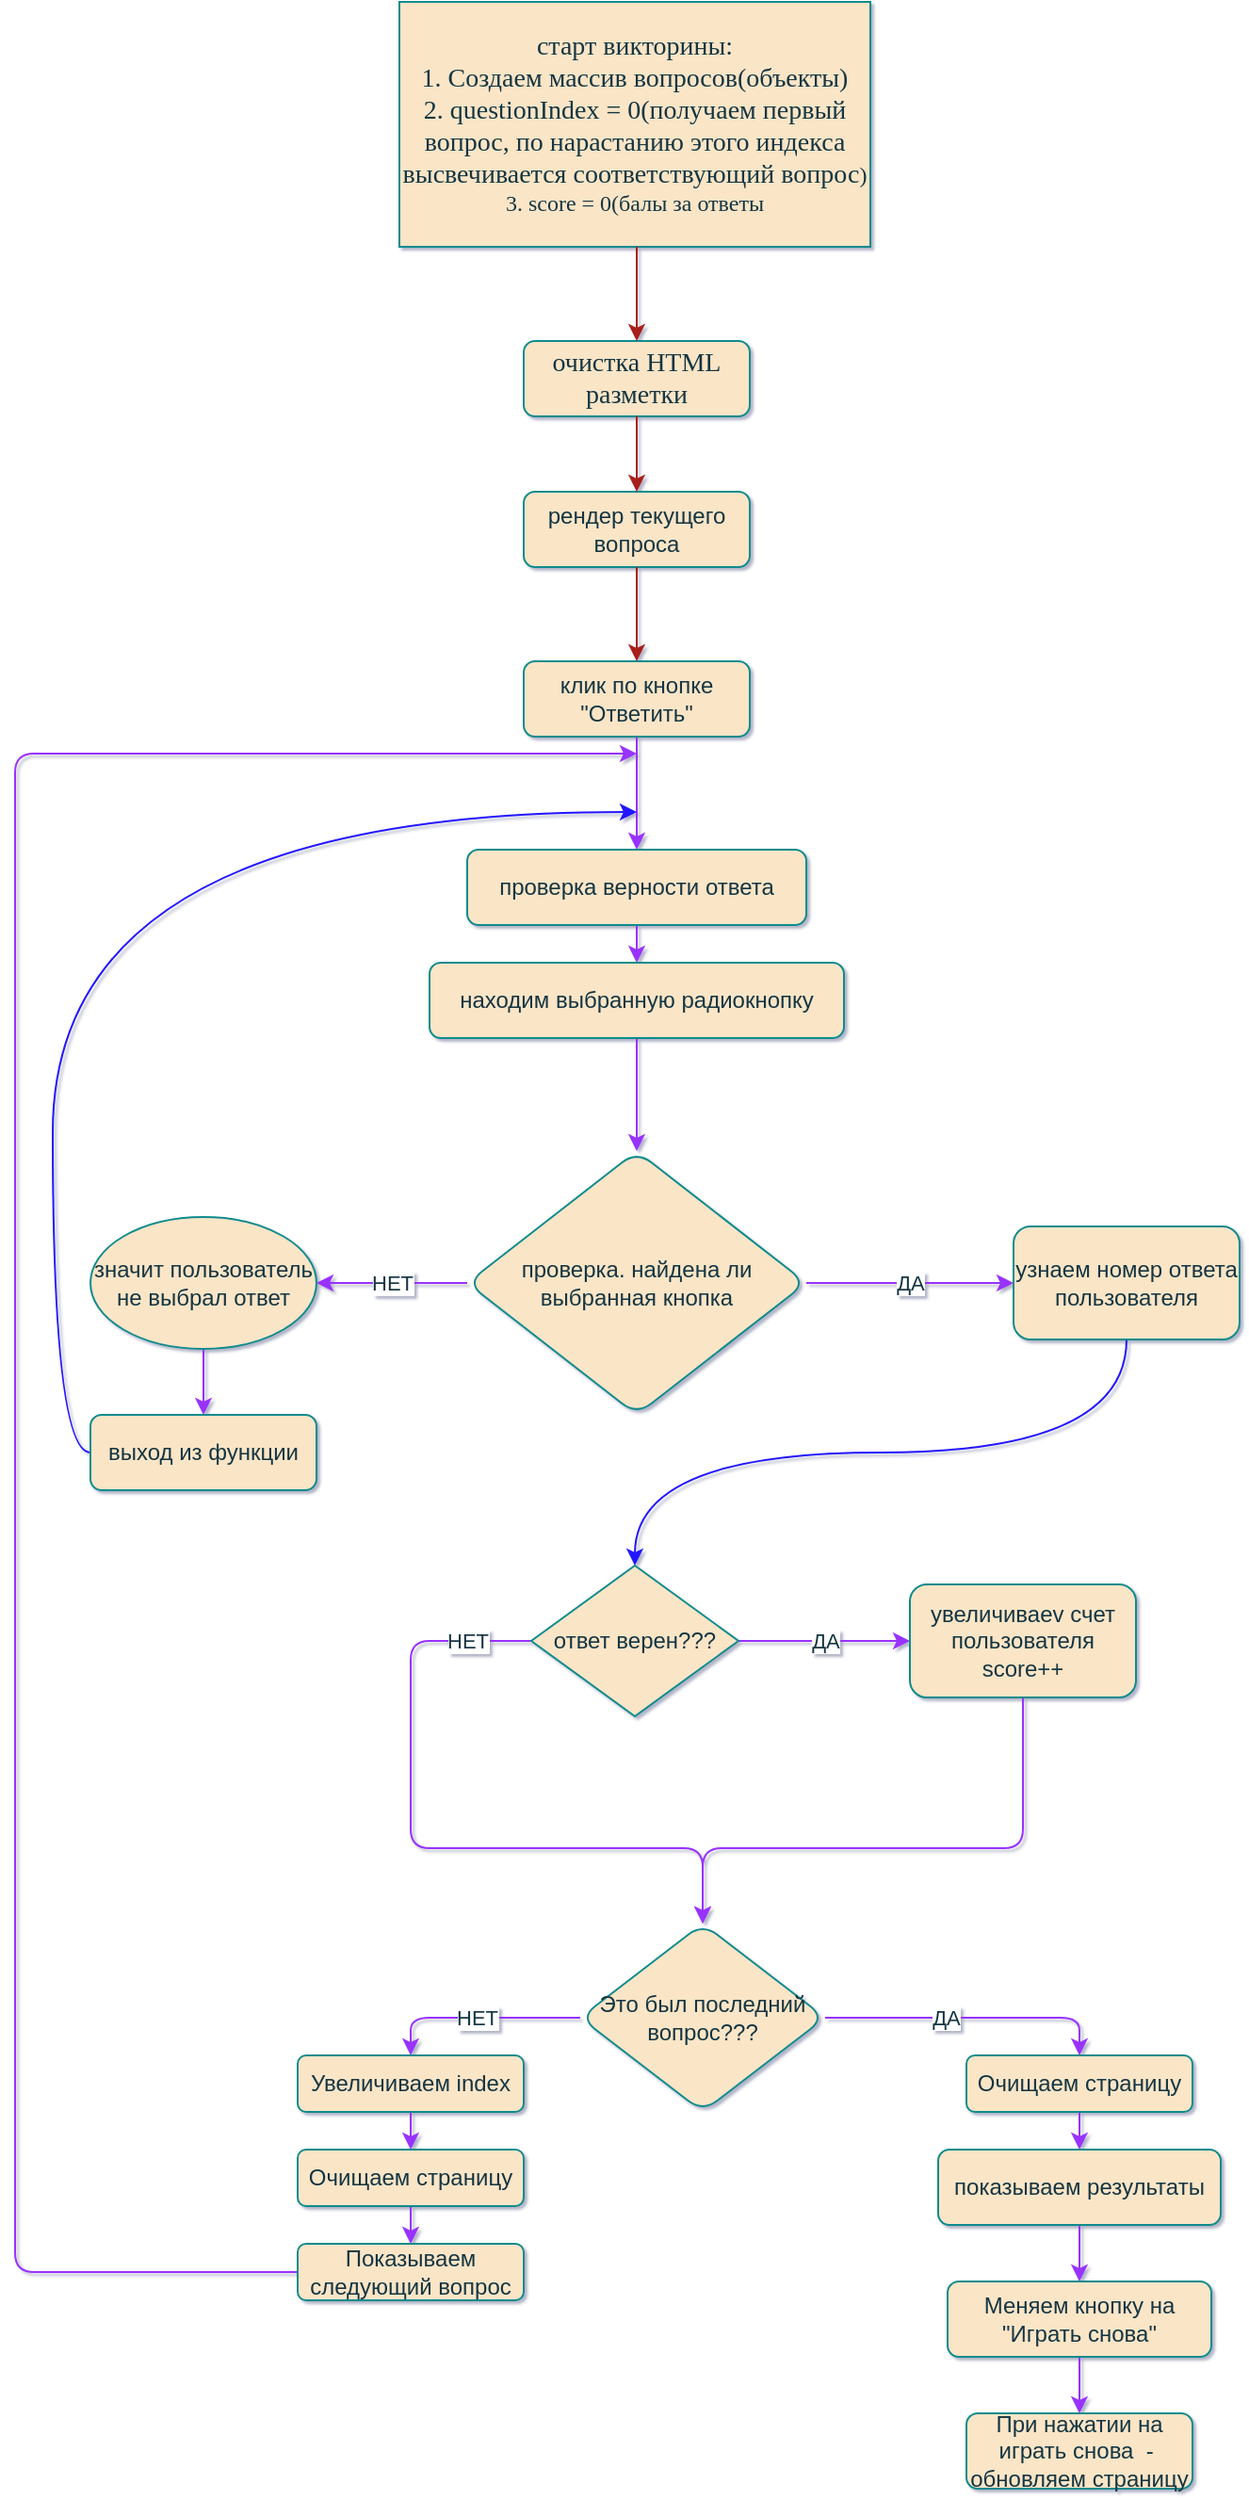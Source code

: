 <mxfile version="13.9.9" type="device"><diagram id="NkgyuCVpZb5zcAV4tDYR" name="Page-1"><mxGraphModel dx="1278" dy="948" grid="1" gridSize="10" guides="1" tooltips="1" connect="1" arrows="1" fold="1" page="1" pageScale="1" pageWidth="1169" pageHeight="827" background="none" math="0" shadow="1"><root><mxCell id="0"/><mxCell id="1" parent="0"/><mxCell id="mpAaqC-H08JTzH2dCWCt-1" value="&lt;font face=&quot;Georgia&quot;&gt;&lt;font style=&quot;font-size: 14px&quot;&gt;старт викторины:&lt;br&gt;1. Создаем массив вопросов(объекты)&lt;br&gt;2. questionIndex = 0(получаем первый вопрос, по нарастанию этого индекса высвечивается соответствующий вопрос&lt;/font&gt;)&lt;br&gt;3. score = 0(балы за ответы&lt;br&gt;&lt;/font&gt;" style="rounded=0;whiteSpace=wrap;html=1;fillColor=#FAE5C7;strokeColor=#0F8B8D;fontColor=#143642;" parent="1" vertex="1"><mxGeometry x="234" y="10" width="250" height="130" as="geometry"/></mxCell><mxCell id="mpAaqC-H08JTzH2dCWCt-27" value="очистка HTML разметки" style="rounded=1;whiteSpace=wrap;html=1;fontFamily=Georgia;fontSize=14;fillColor=#FAE5C7;strokeColor=#0F8B8D;fontColor=#143642;" parent="1" vertex="1"><mxGeometry x="300" y="190" width="120" height="40" as="geometry"/></mxCell><mxCell id="mpAaqC-H08JTzH2dCWCt-28" value="" style="endArrow=classic;html=1;rounded=1;sketch=0;fontColor=#143642;strokeColor=#A8201A;fillColor=#FAE5C7;curved=0;entryX=0.5;entryY=0;entryDx=0;entryDy=0;" parent="1" target="mpAaqC-H08JTzH2dCWCt-27" edge="1"><mxGeometry width="50" height="50" relative="1" as="geometry"><mxPoint x="360" y="140" as="sourcePoint"/><mxPoint x="440" y="180" as="targetPoint"/></mxGeometry></mxCell><mxCell id="mpAaqC-H08JTzH2dCWCt-29" value="рендер текущего вопроса" style="rounded=1;whiteSpace=wrap;html=1;sketch=0;fontColor=#143642;strokeColor=#0F8B8D;fillColor=#FAE5C7;" parent="1" vertex="1"><mxGeometry x="300" y="270" width="120" height="40" as="geometry"/></mxCell><mxCell id="mpAaqC-H08JTzH2dCWCt-30" value="" style="endArrow=classic;html=1;rounded=1;sketch=0;fontColor=#143642;strokeColor=#A8201A;fillColor=#FAE5C7;curved=0;exitX=0.5;exitY=1;exitDx=0;exitDy=0;entryX=0.5;entryY=0;entryDx=0;entryDy=0;" parent="1" source="mpAaqC-H08JTzH2dCWCt-27" target="mpAaqC-H08JTzH2dCWCt-29" edge="1"><mxGeometry width="50" height="50" relative="1" as="geometry"><mxPoint x="390" y="420" as="sourcePoint"/><mxPoint x="440" y="370" as="targetPoint"/></mxGeometry></mxCell><mxCell id="mpAaqC-H08JTzH2dCWCt-34" style="edgeStyle=orthogonalEdgeStyle;curved=0;rounded=1;sketch=0;orthogonalLoop=1;jettySize=auto;html=1;fontColor=#143642;strokeColor=#9933FF;fillColor=#FAE5C7;" parent="1" source="mpAaqC-H08JTzH2dCWCt-31" target="mpAaqC-H08JTzH2dCWCt-35" edge="1"><mxGeometry relative="1" as="geometry"><mxPoint x="360" y="440" as="targetPoint"/></mxGeometry></mxCell><mxCell id="mpAaqC-H08JTzH2dCWCt-31" value="клик по кнопке &quot;Ответить&quot;" style="rounded=1;whiteSpace=wrap;html=1;sketch=0;fontColor=#143642;strokeColor=#0F8B8D;fillColor=#FAE5C7;" parent="1" vertex="1"><mxGeometry x="300" y="360" width="120" height="40" as="geometry"/></mxCell><mxCell id="mpAaqC-H08JTzH2dCWCt-32" value="" style="endArrow=classic;html=1;rounded=1;sketch=0;fontColor=#143642;strokeColor=#A8201A;fillColor=#FAE5C7;curved=0;exitX=0.5;exitY=1;exitDx=0;exitDy=0;entryX=0.5;entryY=0;entryDx=0;entryDy=0;" parent="1" source="mpAaqC-H08JTzH2dCWCt-29" target="mpAaqC-H08JTzH2dCWCt-31" edge="1"><mxGeometry width="50" height="50" relative="1" as="geometry"><mxPoint x="390" y="410" as="sourcePoint"/><mxPoint x="440" y="360" as="targetPoint"/></mxGeometry></mxCell><mxCell id="mpAaqC-H08JTzH2dCWCt-38" value="" style="edgeStyle=orthogonalEdgeStyle;curved=0;rounded=1;sketch=0;orthogonalLoop=1;jettySize=auto;html=1;fontColor=#143642;strokeColor=#9933FF;fillColor=#FAE5C7;" parent="1" source="mpAaqC-H08JTzH2dCWCt-35" target="mpAaqC-H08JTzH2dCWCt-37" edge="1"><mxGeometry relative="1" as="geometry"/></mxCell><mxCell id="mpAaqC-H08JTzH2dCWCt-35" value="проверка верности ответа" style="rounded=1;whiteSpace=wrap;html=1;sketch=0;fontColor=#143642;strokeColor=#0F8B8D;fillColor=#FAE5C7;" parent="1" vertex="1"><mxGeometry x="270" y="460" width="180" height="40" as="geometry"/></mxCell><mxCell id="mpAaqC-H08JTzH2dCWCt-43" value="" style="edgeStyle=orthogonalEdgeStyle;curved=0;rounded=1;sketch=0;orthogonalLoop=1;jettySize=auto;html=1;fontColor=#143642;strokeColor=#9933FF;fillColor=#FAE5C7;" parent="1" source="mpAaqC-H08JTzH2dCWCt-37" target="mpAaqC-H08JTzH2dCWCt-42" edge="1"><mxGeometry relative="1" as="geometry"/></mxCell><mxCell id="mpAaqC-H08JTzH2dCWCt-37" value="находим выбранную радиокнопку" style="whiteSpace=wrap;html=1;fillColor=#FAE5C7;strokeColor=#0F8B8D;fontColor=#143642;rounded=1;sketch=0;direction=east;" parent="1" vertex="1"><mxGeometry x="250" y="520" width="220" height="40" as="geometry"/></mxCell><mxCell id="mpAaqC-H08JTzH2dCWCt-63" value="ДА" style="edgeStyle=orthogonalEdgeStyle;curved=0;rounded=1;sketch=0;orthogonalLoop=1;jettySize=auto;html=1;entryX=0;entryY=0.5;entryDx=0;entryDy=0;fontColor=#143642;strokeColor=#9933FF;fillColor=#FAE5C7;" parent="1" source="mpAaqC-H08JTzH2dCWCt-42" target="mpAaqC-H08JTzH2dCWCt-61" edge="1"><mxGeometry relative="1" as="geometry"/></mxCell><mxCell id="mpAaqC-H08JTzH2dCWCt-65" value="НЕТ" style="edgeStyle=orthogonalEdgeStyle;curved=0;rounded=1;sketch=0;orthogonalLoop=1;jettySize=auto;html=1;entryX=1;entryY=0.5;entryDx=0;entryDy=0;fontColor=#143642;strokeColor=#9933FF;fillColor=#FAE5C7;" parent="1" source="mpAaqC-H08JTzH2dCWCt-42" target="mpAaqC-H08JTzH2dCWCt-54" edge="1"><mxGeometry relative="1" as="geometry"/></mxCell><mxCell id="mpAaqC-H08JTzH2dCWCt-42" value="проверка. найдена ли выбранная кнопка" style="rhombus;whiteSpace=wrap;html=1;fillColor=#FAE5C7;strokeColor=#0F8B8D;fontColor=#143642;rounded=1;sketch=0;" parent="1" vertex="1"><mxGeometry x="270" y="620" width="180" height="140" as="geometry"/></mxCell><mxCell id="mpAaqC-H08JTzH2dCWCt-67" value="" style="edgeStyle=orthogonalEdgeStyle;curved=0;rounded=1;sketch=0;orthogonalLoop=1;jettySize=auto;html=1;fontColor=#143642;strokeColor=#9933FF;fillColor=#FAE5C7;" parent="1" source="mpAaqC-H08JTzH2dCWCt-54" target="mpAaqC-H08JTzH2dCWCt-66" edge="1"><mxGeometry relative="1" as="geometry"/></mxCell><mxCell id="mpAaqC-H08JTzH2dCWCt-54" value="значит пользователь не выбрал ответ" style="ellipse;whiteSpace=wrap;html=1;fillColor=#FAE5C7;strokeColor=#0F8B8D;fontColor=#143642;rounded=1;sketch=0;" parent="1" vertex="1"><mxGeometry x="70" y="655" width="120" height="70" as="geometry"/></mxCell><mxCell id="5ZVUexD-tVwhfUVaqx5A-7" style="edgeStyle=orthogonalEdgeStyle;curved=1;rounded=0;orthogonalLoop=1;jettySize=auto;html=1;exitX=0.5;exitY=1;exitDx=0;exitDy=0;entryX=0.5;entryY=0;entryDx=0;entryDy=0;strokeColor=#2414FF;" edge="1" parent="1" source="mpAaqC-H08JTzH2dCWCt-61" target="mpAaqC-H08JTzH2dCWCt-80"><mxGeometry relative="1" as="geometry"/></mxCell><mxCell id="mpAaqC-H08JTzH2dCWCt-61" value="узнаем номер ответа пользователя" style="whiteSpace=wrap;html=1;fillColor=#FAE5C7;strokeColor=#0F8B8D;fontColor=#143642;rounded=1;sketch=0;" parent="1" vertex="1"><mxGeometry x="560" y="660" width="120" height="60" as="geometry"/></mxCell><mxCell id="5ZVUexD-tVwhfUVaqx5A-6" style="edgeStyle=orthogonalEdgeStyle;curved=1;rounded=0;orthogonalLoop=1;jettySize=auto;html=1;exitX=0;exitY=0.5;exitDx=0;exitDy=0;strokeColor=#2414FF;" edge="1" parent="1" source="mpAaqC-H08JTzH2dCWCt-66"><mxGeometry relative="1" as="geometry"><mxPoint x="360" y="440" as="targetPoint"/><Array as="points"><mxPoint x="50" y="780"/><mxPoint x="50" y="440"/><mxPoint x="360" y="440"/></Array></mxGeometry></mxCell><mxCell id="mpAaqC-H08JTzH2dCWCt-66" value="выход из функции" style="whiteSpace=wrap;html=1;fillColor=#FAE5C7;strokeColor=#0F8B8D;fontColor=#143642;rounded=1;sketch=0;" parent="1" vertex="1"><mxGeometry x="70" y="760" width="120" height="40" as="geometry"/></mxCell><mxCell id="mpAaqC-H08JTzH2dCWCt-79" value="ДА" style="edgeStyle=orthogonalEdgeStyle;curved=0;rounded=1;sketch=0;orthogonalLoop=1;jettySize=auto;html=1;fontColor=#143642;strokeColor=#9933FF;fillColor=#FAE5C7;exitX=1;exitY=0.5;exitDx=0;exitDy=0;" parent="1" source="mpAaqC-H08JTzH2dCWCt-80" target="mpAaqC-H08JTzH2dCWCt-78" edge="1"><mxGeometry relative="1" as="geometry"><mxPoint x="425" y="870" as="sourcePoint"/><Array as="points"><mxPoint x="420" y="880"/></Array></mxGeometry></mxCell><mxCell id="mpAaqC-H08JTzH2dCWCt-86" style="edgeStyle=orthogonalEdgeStyle;curved=0;rounded=1;sketch=0;orthogonalLoop=1;jettySize=auto;html=1;entryX=0.5;entryY=0;entryDx=0;entryDy=0;fontColor=#143642;strokeColor=#9933FF;fillColor=#FAE5C7;" parent="1" source="mpAaqC-H08JTzH2dCWCt-78" target="mpAaqC-H08JTzH2dCWCt-81" edge="1"><mxGeometry relative="1" as="geometry"><Array as="points"><mxPoint x="565" y="990"/><mxPoint x="395" y="990"/></Array></mxGeometry></mxCell><mxCell id="mpAaqC-H08JTzH2dCWCt-78" value="увеличиваеv счет пользователя score++" style="whiteSpace=wrap;html=1;fillColor=#FAE5C7;strokeColor=#0F8B8D;fontColor=#143642;rounded=1;sketch=0;" parent="1" vertex="1"><mxGeometry x="505" y="850" width="120" height="60" as="geometry"/></mxCell><mxCell id="mpAaqC-H08JTzH2dCWCt-85" value="НЕТ" style="edgeStyle=orthogonalEdgeStyle;curved=0;rounded=1;sketch=0;orthogonalLoop=1;jettySize=auto;html=1;entryX=0.5;entryY=0;entryDx=0;entryDy=0;fontColor=#143642;strokeColor=#9933FF;fillColor=#FAE5C7;exitX=0;exitY=0.5;exitDx=0;exitDy=0;" parent="1" source="mpAaqC-H08JTzH2dCWCt-80" target="mpAaqC-H08JTzH2dCWCt-81" edge="1"><mxGeometry x="-0.816" relative="1" as="geometry"><Array as="points"><mxPoint x="240" y="880"/><mxPoint x="240" y="990"/><mxPoint x="395" y="990"/></Array><mxPoint as="offset"/></mxGeometry></mxCell><mxCell id="mpAaqC-H08JTzH2dCWCt-80" value="&lt;span&gt;ответ верен???&lt;/span&gt;" style="rhombus;whiteSpace=wrap;html=1;rounded=0;sketch=0;fontColor=#143642;strokeColor=#0F8B8D;fillColor=#FAE5C7;" parent="1" vertex="1"><mxGeometry x="304" y="840" width="110" height="80" as="geometry"/></mxCell><mxCell id="mpAaqC-H08JTzH2dCWCt-89" value="ДА" style="edgeStyle=orthogonalEdgeStyle;curved=0;rounded=1;sketch=0;orthogonalLoop=1;jettySize=auto;html=1;fontColor=#143642;strokeColor=#9933FF;fillColor=#FAE5C7;entryX=0.5;entryY=0;entryDx=0;entryDy=0;" parent="1" source="mpAaqC-H08JTzH2dCWCt-81" target="mpAaqC-H08JTzH2dCWCt-88" edge="1"><mxGeometry x="-0.176" relative="1" as="geometry"><mxPoint as="offset"/></mxGeometry></mxCell><mxCell id="mpAaqC-H08JTzH2dCWCt-95" value="НЕТ" style="edgeStyle=orthogonalEdgeStyle;curved=0;rounded=1;sketch=0;orthogonalLoop=1;jettySize=auto;html=1;entryX=0.5;entryY=0;entryDx=0;entryDy=0;fontColor=#143642;strokeColor=#9933FF;fillColor=#FAE5C7;" parent="1" source="mpAaqC-H08JTzH2dCWCt-81" target="mpAaqC-H08JTzH2dCWCt-93" edge="1"><mxGeometry relative="1" as="geometry"/></mxCell><mxCell id="mpAaqC-H08JTzH2dCWCt-81" value="Это был последний вопрос???" style="rhombus;whiteSpace=wrap;html=1;fillColor=#FAE5C7;strokeColor=#0F8B8D;fontColor=#143642;rounded=1;sketch=0;" parent="1" vertex="1"><mxGeometry x="330" y="1030" width="130" height="100" as="geometry"/></mxCell><mxCell id="mpAaqC-H08JTzH2dCWCt-91" value="" style="edgeStyle=orthogonalEdgeStyle;curved=0;rounded=1;sketch=0;orthogonalLoop=1;jettySize=auto;html=1;fontColor=#143642;strokeColor=#9933FF;fillColor=#FAE5C7;" parent="1" source="mpAaqC-H08JTzH2dCWCt-88" target="mpAaqC-H08JTzH2dCWCt-90" edge="1"><mxGeometry relative="1" as="geometry"/></mxCell><mxCell id="mpAaqC-H08JTzH2dCWCt-88" value="Очищаем страницу" style="whiteSpace=wrap;html=1;fillColor=#FAE5C7;strokeColor=#0F8B8D;fontColor=#143642;rounded=1;sketch=0;" parent="1" vertex="1"><mxGeometry x="535" y="1100" width="120" height="30" as="geometry"/></mxCell><mxCell id="mpAaqC-H08JTzH2dCWCt-102" value="" style="edgeStyle=orthogonalEdgeStyle;curved=0;rounded=1;sketch=0;orthogonalLoop=1;jettySize=auto;html=1;fontColor=#143642;strokeColor=#9933FF;fillColor=#FAE5C7;" parent="1" source="mpAaqC-H08JTzH2dCWCt-90" target="mpAaqC-H08JTzH2dCWCt-101" edge="1"><mxGeometry relative="1" as="geometry"/></mxCell><mxCell id="mpAaqC-H08JTzH2dCWCt-90" value="показываем результаты" style="whiteSpace=wrap;html=1;fillColor=#FAE5C7;strokeColor=#0F8B8D;fontColor=#143642;rounded=1;sketch=0;" parent="1" vertex="1"><mxGeometry x="520" y="1150" width="150" height="40" as="geometry"/></mxCell><mxCell id="mpAaqC-H08JTzH2dCWCt-98" value="" style="edgeStyle=orthogonalEdgeStyle;curved=0;rounded=1;sketch=0;orthogonalLoop=1;jettySize=auto;html=1;fontColor=#143642;strokeColor=#9933FF;fillColor=#FAE5C7;" parent="1" source="mpAaqC-H08JTzH2dCWCt-93" target="mpAaqC-H08JTzH2dCWCt-97" edge="1"><mxGeometry relative="1" as="geometry"/></mxCell><mxCell id="mpAaqC-H08JTzH2dCWCt-93" value="Увеличиваем index" style="whiteSpace=wrap;html=1;fillColor=#FAE5C7;strokeColor=#0F8B8D;fontColor=#143642;rounded=1;sketch=0;" parent="1" vertex="1"><mxGeometry x="180" y="1100" width="120" height="30" as="geometry"/></mxCell><mxCell id="mpAaqC-H08JTzH2dCWCt-96" style="edgeStyle=orthogonalEdgeStyle;curved=0;rounded=1;sketch=0;orthogonalLoop=1;jettySize=auto;html=1;exitX=0.5;exitY=1;exitDx=0;exitDy=0;fontColor=#143642;strokeColor=#9933FF;fillColor=#FAE5C7;" parent="1" source="mpAaqC-H08JTzH2dCWCt-93" target="mpAaqC-H08JTzH2dCWCt-93" edge="1"><mxGeometry relative="1" as="geometry"/></mxCell><mxCell id="mpAaqC-H08JTzH2dCWCt-100" value="" style="edgeStyle=orthogonalEdgeStyle;curved=0;rounded=1;sketch=0;orthogonalLoop=1;jettySize=auto;html=1;fontColor=#143642;strokeColor=#9933FF;fillColor=#FAE5C7;" parent="1" source="mpAaqC-H08JTzH2dCWCt-97" target="mpAaqC-H08JTzH2dCWCt-99" edge="1"><mxGeometry relative="1" as="geometry"/></mxCell><mxCell id="mpAaqC-H08JTzH2dCWCt-97" value="Очищаем страницу" style="whiteSpace=wrap;html=1;fillColor=#FAE5C7;strokeColor=#0F8B8D;fontColor=#143642;rounded=1;sketch=0;" parent="1" vertex="1"><mxGeometry x="180" y="1150" width="120" height="30" as="geometry"/></mxCell><mxCell id="mpAaqC-H08JTzH2dCWCt-105" style="edgeStyle=orthogonalEdgeStyle;curved=0;rounded=1;sketch=0;orthogonalLoop=1;jettySize=auto;html=1;fontColor=#143642;strokeColor=#9933FF;fillColor=#FAE5C7;" parent="1" source="mpAaqC-H08JTzH2dCWCt-99" edge="1"><mxGeometry relative="1" as="geometry"><mxPoint x="360" y="409" as="targetPoint"/><Array as="points"><mxPoint x="30" y="1215"/><mxPoint x="30" y="409"/></Array></mxGeometry></mxCell><mxCell id="mpAaqC-H08JTzH2dCWCt-99" value="Показываем следующий вопрос" style="whiteSpace=wrap;html=1;fillColor=#FAE5C7;strokeColor=#0F8B8D;fontColor=#143642;rounded=1;sketch=0;" parent="1" vertex="1"><mxGeometry x="180" y="1200" width="120" height="30" as="geometry"/></mxCell><mxCell id="mpAaqC-H08JTzH2dCWCt-104" value="" style="edgeStyle=orthogonalEdgeStyle;curved=0;rounded=1;sketch=0;orthogonalLoop=1;jettySize=auto;html=1;fontColor=#143642;strokeColor=#9933FF;fillColor=#FAE5C7;" parent="1" source="mpAaqC-H08JTzH2dCWCt-101" target="mpAaqC-H08JTzH2dCWCt-103" edge="1"><mxGeometry relative="1" as="geometry"/></mxCell><mxCell id="mpAaqC-H08JTzH2dCWCt-101" value="Меняем кнопку на &quot;Играть снова&quot;" style="whiteSpace=wrap;html=1;fillColor=#FAE5C7;strokeColor=#0F8B8D;fontColor=#143642;rounded=1;sketch=0;" parent="1" vertex="1"><mxGeometry x="525" y="1220" width="140" height="40" as="geometry"/></mxCell><mxCell id="mpAaqC-H08JTzH2dCWCt-103" value="При нажатии на играть снова&amp;nbsp; -&amp;nbsp;&lt;br&gt;обновляем страницу" style="whiteSpace=wrap;html=1;fillColor=#FAE5C7;strokeColor=#0F8B8D;fontColor=#143642;rounded=1;sketch=0;" parent="1" vertex="1"><mxGeometry x="535" y="1290" width="120" height="40" as="geometry"/></mxCell></root></mxGraphModel></diagram></mxfile>